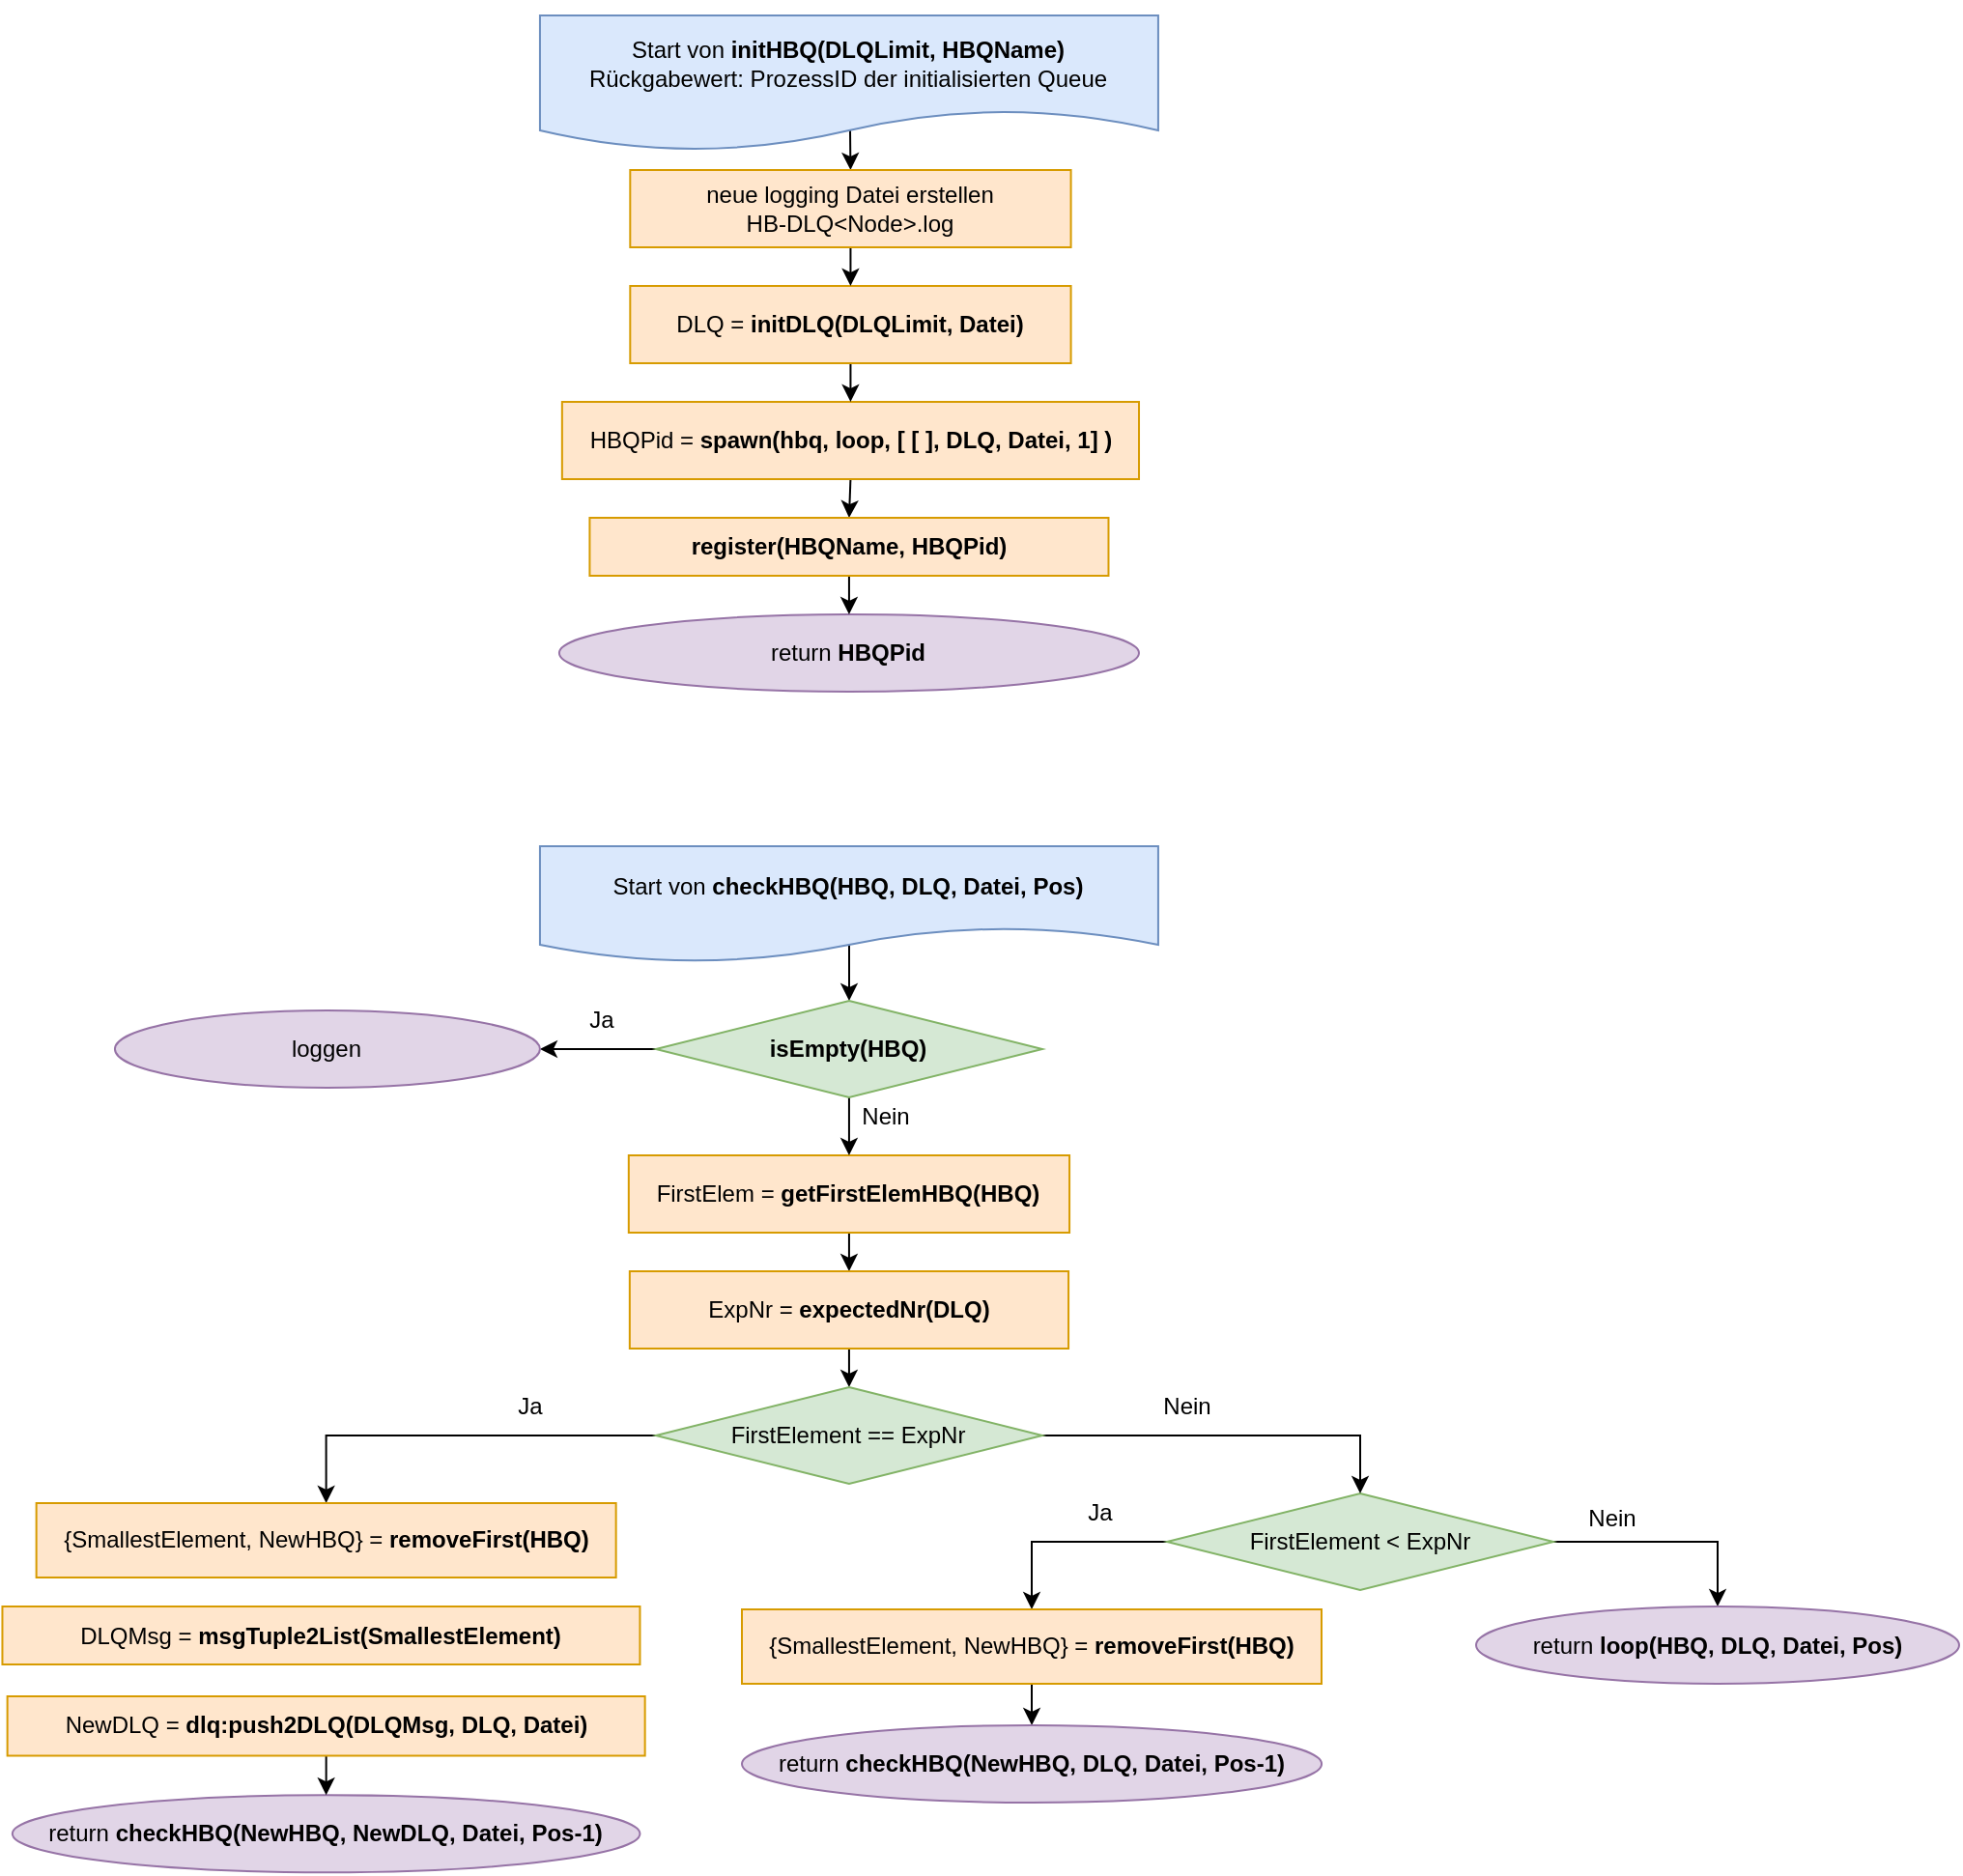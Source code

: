 <mxfile version="15.8.7" type="device"><diagram id="C5RBs43oDa-KdzZeNtuy" name="Page-1"><mxGraphModel dx="3199" dy="1212" grid="1" gridSize="10" guides="1" tooltips="1" connect="1" arrows="1" fold="1" page="1" pageScale="1" pageWidth="827" pageHeight="1169" math="0" shadow="0"><root><mxCell id="WIyWlLk6GJQsqaUBKTNV-0"/><mxCell id="WIyWlLk6GJQsqaUBKTNV-1" parent="WIyWlLk6GJQsqaUBKTNV-0"/><mxCell id="1SgMu8Af7HUufMrVUEjo-1" style="edgeStyle=orthogonalEdgeStyle;rounded=0;orthogonalLoop=1;jettySize=auto;html=1;exitX=0.5;exitY=0;exitDx=0;exitDy=0;entryX=0.5;entryY=0;entryDx=0;entryDy=0;" parent="WIyWlLk6GJQsqaUBKTNV-1" source="RlddpHbAyGk5wuKwECdA-0" target="VlPWFRLLXWRno1zgRzNk-1" edge="1"><mxGeometry relative="1" as="geometry"><Array as="points"><mxPoint x="396" y="30"/></Array><mxPoint x="395.5" y="110.007" as="targetPoint"/></mxGeometry></mxCell><mxCell id="RlddpHbAyGk5wuKwECdA-0" value="Start von &lt;b&gt;initHBQ(DLQLimit, HBQName)&lt;/b&gt;&lt;br&gt;Rückgabewert: ProzessID der initialisierten Queue" style="shape=document;whiteSpace=wrap;html=1;boundedLbl=1;fillColor=#dae8fc;strokeColor=#6c8ebf;" parent="WIyWlLk6GJQsqaUBKTNV-1" vertex="1"><mxGeometry x="235.47" y="20" width="320" height="70" as="geometry"/></mxCell><mxCell id="1SgMu8Af7HUufMrVUEjo-12" value="return &lt;b&gt;HBQPid&lt;/b&gt;" style="ellipse;whiteSpace=wrap;html=1;rounded=0;fillColor=#e1d5e7;strokeColor=#9673a6;" parent="WIyWlLk6GJQsqaUBKTNV-1" vertex="1"><mxGeometry x="245.44" y="330" width="300.06" height="40" as="geometry"/></mxCell><mxCell id="v0o1vH0ii21ilbFWZJhi-12" style="edgeStyle=orthogonalEdgeStyle;rounded=0;orthogonalLoop=1;jettySize=auto;html=1;exitX=0.5;exitY=1;exitDx=0;exitDy=0;entryX=0.5;entryY=0;entryDx=0;entryDy=0;" parent="WIyWlLk6GJQsqaUBKTNV-1" source="dhIJd77Fb7S-kS2cv9qp-18" target="ENOIkcMlyGdMwYQfPuJw-0" edge="1"><mxGeometry relative="1" as="geometry"><mxPoint x="395" y="300" as="targetPoint"/></mxGeometry></mxCell><mxCell id="dhIJd77Fb7S-kS2cv9qp-18" value="HBQPid =&amp;nbsp;&lt;b&gt;spawn(hbq, loop, [ [ ], DLQ, Datei, 1] )&lt;/b&gt;" style="rounded=0;whiteSpace=wrap;html=1;fillColor=#ffe6cc;strokeColor=#d79b00;" parent="WIyWlLk6GJQsqaUBKTNV-1" vertex="1"><mxGeometry x="246.92" y="220" width="298.59" height="40" as="geometry"/></mxCell><mxCell id="se41PDmuCTtV2TJbIKpE-2" style="edgeStyle=orthogonalEdgeStyle;rounded=0;orthogonalLoop=1;jettySize=auto;html=1;exitX=0.5;exitY=1;exitDx=0;exitDy=0;entryX=0.5;entryY=0;entryDx=0;entryDy=0;" parent="WIyWlLk6GJQsqaUBKTNV-1" source="ENOIkcMlyGdMwYQfPuJw-0" target="1SgMu8Af7HUufMrVUEjo-12" edge="1"><mxGeometry relative="1" as="geometry"/></mxCell><mxCell id="ENOIkcMlyGdMwYQfPuJw-0" value="&lt;b&gt;register(HBQName, HBQPid)&lt;/b&gt;" style="rounded=0;whiteSpace=wrap;html=1;fillColor=#ffe6cc;strokeColor=#d79b00;" parent="WIyWlLk6GJQsqaUBKTNV-1" vertex="1"><mxGeometry x="261.21" y="280" width="268.53" height="30" as="geometry"/></mxCell><mxCell id="se41PDmuCTtV2TJbIKpE-1" style="edgeStyle=orthogonalEdgeStyle;rounded=0;orthogonalLoop=1;jettySize=auto;html=1;exitX=0.5;exitY=1;exitDx=0;exitDy=0;entryX=0.5;entryY=0;entryDx=0;entryDy=0;" parent="WIyWlLk6GJQsqaUBKTNV-1" source="VlPWFRLLXWRno1zgRzNk-0" target="dhIJd77Fb7S-kS2cv9qp-18" edge="1"><mxGeometry relative="1" as="geometry"/></mxCell><mxCell id="VlPWFRLLXWRno1zgRzNk-0" value="DLQ = &lt;b&gt;initDLQ(DLQLimit, Datei)&lt;/b&gt;" style="rounded=0;whiteSpace=wrap;html=1;fillColor=#ffe6cc;strokeColor=#d79b00;" parent="WIyWlLk6GJQsqaUBKTNV-1" vertex="1"><mxGeometry x="282.16" y="160" width="228.12" height="40" as="geometry"/></mxCell><mxCell id="se41PDmuCTtV2TJbIKpE-0" style="edgeStyle=orthogonalEdgeStyle;rounded=0;orthogonalLoop=1;jettySize=auto;html=1;exitX=0.5;exitY=1;exitDx=0;exitDy=0;entryX=0.5;entryY=0;entryDx=0;entryDy=0;" parent="WIyWlLk6GJQsqaUBKTNV-1" source="VlPWFRLLXWRno1zgRzNk-1" target="VlPWFRLLXWRno1zgRzNk-0" edge="1"><mxGeometry relative="1" as="geometry"/></mxCell><mxCell id="VlPWFRLLXWRno1zgRzNk-1" value="neue logging Datei erstellen&lt;br&gt;HB-DLQ&amp;lt;Node&amp;gt;.log" style="rounded=0;whiteSpace=wrap;html=1;fillColor=#ffe6cc;strokeColor=#d79b00;" parent="WIyWlLk6GJQsqaUBKTNV-1" vertex="1"><mxGeometry x="282.16" y="100" width="228.12" height="40" as="geometry"/></mxCell><mxCell id="EHN5BsCT7uVzCgM0l7Zp-21" style="edgeStyle=orthogonalEdgeStyle;rounded=0;orthogonalLoop=1;jettySize=auto;html=1;exitX=0.5;exitY=0;exitDx=0;exitDy=0;entryX=0.5;entryY=0;entryDx=0;entryDy=0;" parent="WIyWlLk6GJQsqaUBKTNV-1" source="EHN5BsCT7uVzCgM0l7Zp-0" target="EHN5BsCT7uVzCgM0l7Zp-10" edge="1"><mxGeometry relative="1" as="geometry"><Array as="points"><mxPoint x="396" y="530"/></Array></mxGeometry></mxCell><mxCell id="EHN5BsCT7uVzCgM0l7Zp-0" value="Start von &lt;b&gt;checkHBQ(HBQ, DLQ, Datei, Pos)&lt;/b&gt;" style="shape=document;whiteSpace=wrap;html=1;boundedLbl=1;fillColor=#dae8fc;strokeColor=#6c8ebf;" parent="WIyWlLk6GJQsqaUBKTNV-1" vertex="1"><mxGeometry x="235.47" y="450" width="320" height="60" as="geometry"/></mxCell><mxCell id="EHN5BsCT7uVzCgM0l7Zp-24" style="edgeStyle=orthogonalEdgeStyle;rounded=0;orthogonalLoop=1;jettySize=auto;html=1;exitX=0.5;exitY=1;exitDx=0;exitDy=0;entryX=0.5;entryY=0;entryDx=0;entryDy=0;" parent="WIyWlLk6GJQsqaUBKTNV-1" source="EHN5BsCT7uVzCgM0l7Zp-2" target="EHN5BsCT7uVzCgM0l7Zp-8" edge="1"><mxGeometry relative="1" as="geometry"/></mxCell><mxCell id="EHN5BsCT7uVzCgM0l7Zp-2" value="FirstElem = &lt;b&gt;getFirstElemHBQ(HBQ)&lt;/b&gt;" style="rounded=0;whiteSpace=wrap;html=1;fillColor=#ffe6cc;strokeColor=#d79b00;" parent="WIyWlLk6GJQsqaUBKTNV-1" vertex="1"><mxGeometry x="281.41" y="610" width="228.12" height="40" as="geometry"/></mxCell><mxCell id="EHN5BsCT7uVzCgM0l7Zp-28" style="edgeStyle=orthogonalEdgeStyle;rounded=0;orthogonalLoop=1;jettySize=auto;html=1;exitX=0;exitY=0.5;exitDx=0;exitDy=0;entryX=0.5;entryY=0;entryDx=0;entryDy=0;" parent="WIyWlLk6GJQsqaUBKTNV-1" source="EHN5BsCT7uVzCgM0l7Zp-3" target="EHN5BsCT7uVzCgM0l7Zp-19" edge="1"><mxGeometry relative="1" as="geometry"/></mxCell><mxCell id="EHN5BsCT7uVzCgM0l7Zp-30" style="edgeStyle=orthogonalEdgeStyle;rounded=0;orthogonalLoop=1;jettySize=auto;html=1;exitX=1;exitY=0.5;exitDx=0;exitDy=0;entryX=0.5;entryY=0;entryDx=0;entryDy=0;" parent="WIyWlLk6GJQsqaUBKTNV-1" source="EHN5BsCT7uVzCgM0l7Zp-3" target="EHN5BsCT7uVzCgM0l7Zp-12" edge="1"><mxGeometry relative="1" as="geometry"/></mxCell><mxCell id="EHN5BsCT7uVzCgM0l7Zp-3" value="&lt;span style=&quot;font-weight: normal&quot;&gt;FirstElement &amp;lt; ExpNr&lt;/span&gt;" style="rhombus;whiteSpace=wrap;html=1;rounded=0;fillColor=#d5e8d4;strokeColor=#82b366;fontStyle=1" parent="WIyWlLk6GJQsqaUBKTNV-1" vertex="1"><mxGeometry x="560" y="785" width="200" height="50" as="geometry"/></mxCell><mxCell id="EHN5BsCT7uVzCgM0l7Zp-7" value="return &lt;b&gt;checkHBQ(NewHBQ, NewDLQ, Datei, Pos-1)&lt;/b&gt;" style="ellipse;whiteSpace=wrap;html=1;rounded=0;fillColor=#e1d5e7;strokeColor=#9673a6;" parent="WIyWlLk6GJQsqaUBKTNV-1" vertex="1"><mxGeometry x="-37.59" y="941.12" width="324.82" height="40" as="geometry"/></mxCell><mxCell id="EHN5BsCT7uVzCgM0l7Zp-25" style="edgeStyle=orthogonalEdgeStyle;rounded=0;orthogonalLoop=1;jettySize=auto;html=1;exitX=0.5;exitY=1;exitDx=0;exitDy=0;entryX=0.5;entryY=0;entryDx=0;entryDy=0;" parent="WIyWlLk6GJQsqaUBKTNV-1" source="EHN5BsCT7uVzCgM0l7Zp-8" target="EHN5BsCT7uVzCgM0l7Zp-13" edge="1"><mxGeometry relative="1" as="geometry"/></mxCell><mxCell id="EHN5BsCT7uVzCgM0l7Zp-8" value="ExpNr = &lt;b&gt;expectedNr(DLQ)&lt;/b&gt;" style="rounded=0;whiteSpace=wrap;html=1;fillColor=#ffe6cc;strokeColor=#d79b00;" parent="WIyWlLk6GJQsqaUBKTNV-1" vertex="1"><mxGeometry x="281.92" y="670" width="227.11" height="40" as="geometry"/></mxCell><mxCell id="EHN5BsCT7uVzCgM0l7Zp-22" style="edgeStyle=orthogonalEdgeStyle;rounded=0;orthogonalLoop=1;jettySize=auto;html=1;exitX=0;exitY=0.5;exitDx=0;exitDy=0;entryX=1;entryY=0.5;entryDx=0;entryDy=0;" parent="WIyWlLk6GJQsqaUBKTNV-1" source="EHN5BsCT7uVzCgM0l7Zp-10" target="EHN5BsCT7uVzCgM0l7Zp-11" edge="1"><mxGeometry relative="1" as="geometry"/></mxCell><mxCell id="EHN5BsCT7uVzCgM0l7Zp-23" style="edgeStyle=orthogonalEdgeStyle;rounded=0;orthogonalLoop=1;jettySize=auto;html=1;exitX=0.5;exitY=1;exitDx=0;exitDy=0;entryX=0.5;entryY=0;entryDx=0;entryDy=0;" parent="WIyWlLk6GJQsqaUBKTNV-1" source="EHN5BsCT7uVzCgM0l7Zp-10" target="EHN5BsCT7uVzCgM0l7Zp-2" edge="1"><mxGeometry relative="1" as="geometry"/></mxCell><mxCell id="EHN5BsCT7uVzCgM0l7Zp-10" value="isEmpty(HBQ)" style="rhombus;whiteSpace=wrap;html=1;rounded=0;fillColor=#d5e8d4;strokeColor=#82b366;fontStyle=1" parent="WIyWlLk6GJQsqaUBKTNV-1" vertex="1"><mxGeometry x="295.47" y="530" width="200" height="50" as="geometry"/></mxCell><mxCell id="EHN5BsCT7uVzCgM0l7Zp-11" value="loggen" style="ellipse;whiteSpace=wrap;html=1;rounded=0;fillColor=#e1d5e7;strokeColor=#9673a6;" parent="WIyWlLk6GJQsqaUBKTNV-1" vertex="1"><mxGeometry x="15.47" y="535" width="220" height="40" as="geometry"/></mxCell><mxCell id="EHN5BsCT7uVzCgM0l7Zp-12" value="return &lt;b&gt;loop(HBQ, DLQ, Datei, Pos)&lt;/b&gt;" style="ellipse;whiteSpace=wrap;html=1;rounded=0;fillColor=#e1d5e7;strokeColor=#9673a6;" parent="WIyWlLk6GJQsqaUBKTNV-1" vertex="1"><mxGeometry x="720" y="843.5" width="250" height="40" as="geometry"/></mxCell><mxCell id="EHN5BsCT7uVzCgM0l7Zp-26" style="edgeStyle=orthogonalEdgeStyle;rounded=0;orthogonalLoop=1;jettySize=auto;html=1;exitX=0;exitY=0.5;exitDx=0;exitDy=0;entryX=0.5;entryY=0;entryDx=0;entryDy=0;" parent="WIyWlLk6GJQsqaUBKTNV-1" source="EHN5BsCT7uVzCgM0l7Zp-13" target="EHN5BsCT7uVzCgM0l7Zp-14" edge="1"><mxGeometry relative="1" as="geometry"/></mxCell><mxCell id="EHN5BsCT7uVzCgM0l7Zp-27" style="edgeStyle=orthogonalEdgeStyle;rounded=0;orthogonalLoop=1;jettySize=auto;html=1;exitX=1;exitY=0.5;exitDx=0;exitDy=0;entryX=0.5;entryY=0;entryDx=0;entryDy=0;" parent="WIyWlLk6GJQsqaUBKTNV-1" source="EHN5BsCT7uVzCgM0l7Zp-13" target="EHN5BsCT7uVzCgM0l7Zp-3" edge="1"><mxGeometry relative="1" as="geometry"><mxPoint x="445.47" y="750" as="sourcePoint"/></mxGeometry></mxCell><mxCell id="EHN5BsCT7uVzCgM0l7Zp-13" value="&lt;span style=&quot;font-weight: normal&quot;&gt;FirstElement == ExpNr&lt;/span&gt;" style="rhombus;whiteSpace=wrap;html=1;rounded=0;fillColor=#d5e8d4;strokeColor=#82b366;fontStyle=1" parent="WIyWlLk6GJQsqaUBKTNV-1" vertex="1"><mxGeometry x="295.47" y="730" width="200" height="50" as="geometry"/></mxCell><mxCell id="EHN5BsCT7uVzCgM0l7Zp-14" value="{SmallestElement, NewHBQ} = &lt;b&gt;removeFirst(HBQ)&lt;/b&gt;" style="rounded=0;whiteSpace=wrap;html=1;fillColor=#ffe6cc;strokeColor=#d79b00;" parent="WIyWlLk6GJQsqaUBKTNV-1" vertex="1"><mxGeometry x="-25.18" y="790" width="300" height="38.5" as="geometry"/></mxCell><mxCell id="EHN5BsCT7uVzCgM0l7Zp-35" style="edgeStyle=orthogonalEdgeStyle;rounded=0;orthogonalLoop=1;jettySize=auto;html=1;exitX=0.5;exitY=1;exitDx=0;exitDy=0;entryX=0.5;entryY=0;entryDx=0;entryDy=0;" parent="WIyWlLk6GJQsqaUBKTNV-1" source="EHN5BsCT7uVzCgM0l7Zp-15" target="EHN5BsCT7uVzCgM0l7Zp-7" edge="1"><mxGeometry relative="1" as="geometry"/></mxCell><mxCell id="EHN5BsCT7uVzCgM0l7Zp-15" value="NewDLQ = &lt;b&gt;dlq:push2DLQ(DLQMsg, DLQ, Datei)&lt;/b&gt;" style="rounded=0;whiteSpace=wrap;html=1;fillColor=#ffe6cc;strokeColor=#d79b00;" parent="WIyWlLk6GJQsqaUBKTNV-1" vertex="1"><mxGeometry x="-40.18" y="890" width="330" height="30.75" as="geometry"/></mxCell><mxCell id="EHN5BsCT7uVzCgM0l7Zp-16" value="Ja" style="text;html=1;align=center;verticalAlign=middle;resizable=0;points=[];autosize=1;strokeColor=none;fillColor=none;" parent="WIyWlLk6GJQsqaUBKTNV-1" vertex="1"><mxGeometry x="215.44" y="730" width="30" height="20" as="geometry"/></mxCell><mxCell id="EHN5BsCT7uVzCgM0l7Zp-17" value="Ja" style="text;html=1;align=center;verticalAlign=middle;resizable=0;points=[];autosize=1;strokeColor=none;fillColor=none;" parent="WIyWlLk6GJQsqaUBKTNV-1" vertex="1"><mxGeometry x="252.16" y="530" width="30" height="20" as="geometry"/></mxCell><mxCell id="EHN5BsCT7uVzCgM0l7Zp-18" value="Ja" style="text;html=1;align=center;verticalAlign=middle;resizable=0;points=[];autosize=1;strokeColor=none;fillColor=none;" parent="WIyWlLk6GJQsqaUBKTNV-1" vertex="1"><mxGeometry x="510" y="785" width="30" height="20" as="geometry"/></mxCell><mxCell id="EHN5BsCT7uVzCgM0l7Zp-29" style="edgeStyle=orthogonalEdgeStyle;rounded=0;orthogonalLoop=1;jettySize=auto;html=1;exitX=0.5;exitY=1;exitDx=0;exitDy=0;entryX=0.5;entryY=0;entryDx=0;entryDy=0;" parent="WIyWlLk6GJQsqaUBKTNV-1" source="EHN5BsCT7uVzCgM0l7Zp-19" target="EHN5BsCT7uVzCgM0l7Zp-20" edge="1"><mxGeometry relative="1" as="geometry"/></mxCell><mxCell id="EHN5BsCT7uVzCgM0l7Zp-19" value="{SmallestElement, NewHBQ} = &lt;b&gt;removeFirst(HBQ)&lt;/b&gt;" style="rounded=0;whiteSpace=wrap;html=1;fillColor=#ffe6cc;strokeColor=#d79b00;" parent="WIyWlLk6GJQsqaUBKTNV-1" vertex="1"><mxGeometry x="340" y="845" width="300" height="38.5" as="geometry"/></mxCell><mxCell id="EHN5BsCT7uVzCgM0l7Zp-20" value="return &lt;b&gt;checkHBQ(NewHBQ, DLQ, Datei, Pos-1)&lt;/b&gt;" style="ellipse;whiteSpace=wrap;html=1;rounded=0;fillColor=#e1d5e7;strokeColor=#9673a6;" parent="WIyWlLk6GJQsqaUBKTNV-1" vertex="1"><mxGeometry x="340.0" y="905" width="300.06" height="40" as="geometry"/></mxCell><mxCell id="EHN5BsCT7uVzCgM0l7Zp-31" value="Nein" style="text;html=1;align=center;verticalAlign=middle;resizable=0;points=[];autosize=1;strokeColor=none;fillColor=none;" parent="WIyWlLk6GJQsqaUBKTNV-1" vertex="1"><mxGeometry x="770" y="788" width="40" height="20" as="geometry"/></mxCell><mxCell id="EHN5BsCT7uVzCgM0l7Zp-32" value="Nein" style="text;html=1;align=center;verticalAlign=middle;resizable=0;points=[];autosize=1;strokeColor=none;fillColor=none;" parent="WIyWlLk6GJQsqaUBKTNV-1" vertex="1"><mxGeometry x="394" y="580" width="40" height="20" as="geometry"/></mxCell><mxCell id="EHN5BsCT7uVzCgM0l7Zp-33" value="Nein" style="text;html=1;align=center;verticalAlign=middle;resizable=0;points=[];autosize=1;strokeColor=none;fillColor=none;" parent="WIyWlLk6GJQsqaUBKTNV-1" vertex="1"><mxGeometry x="550.03" y="730" width="40" height="20" as="geometry"/></mxCell><mxCell id="ZWTFOW-5QXGJiW6V5Zum-0" value="DLQMsg = &lt;b&gt;msgTuple2List(SmallestElement)&lt;/b&gt;" style="rounded=0;whiteSpace=wrap;html=1;fillColor=#ffe6cc;strokeColor=#d79b00;" parent="WIyWlLk6GJQsqaUBKTNV-1" vertex="1"><mxGeometry x="-42.77" y="843.5" width="330" height="30" as="geometry"/></mxCell></root></mxGraphModel></diagram></mxfile>